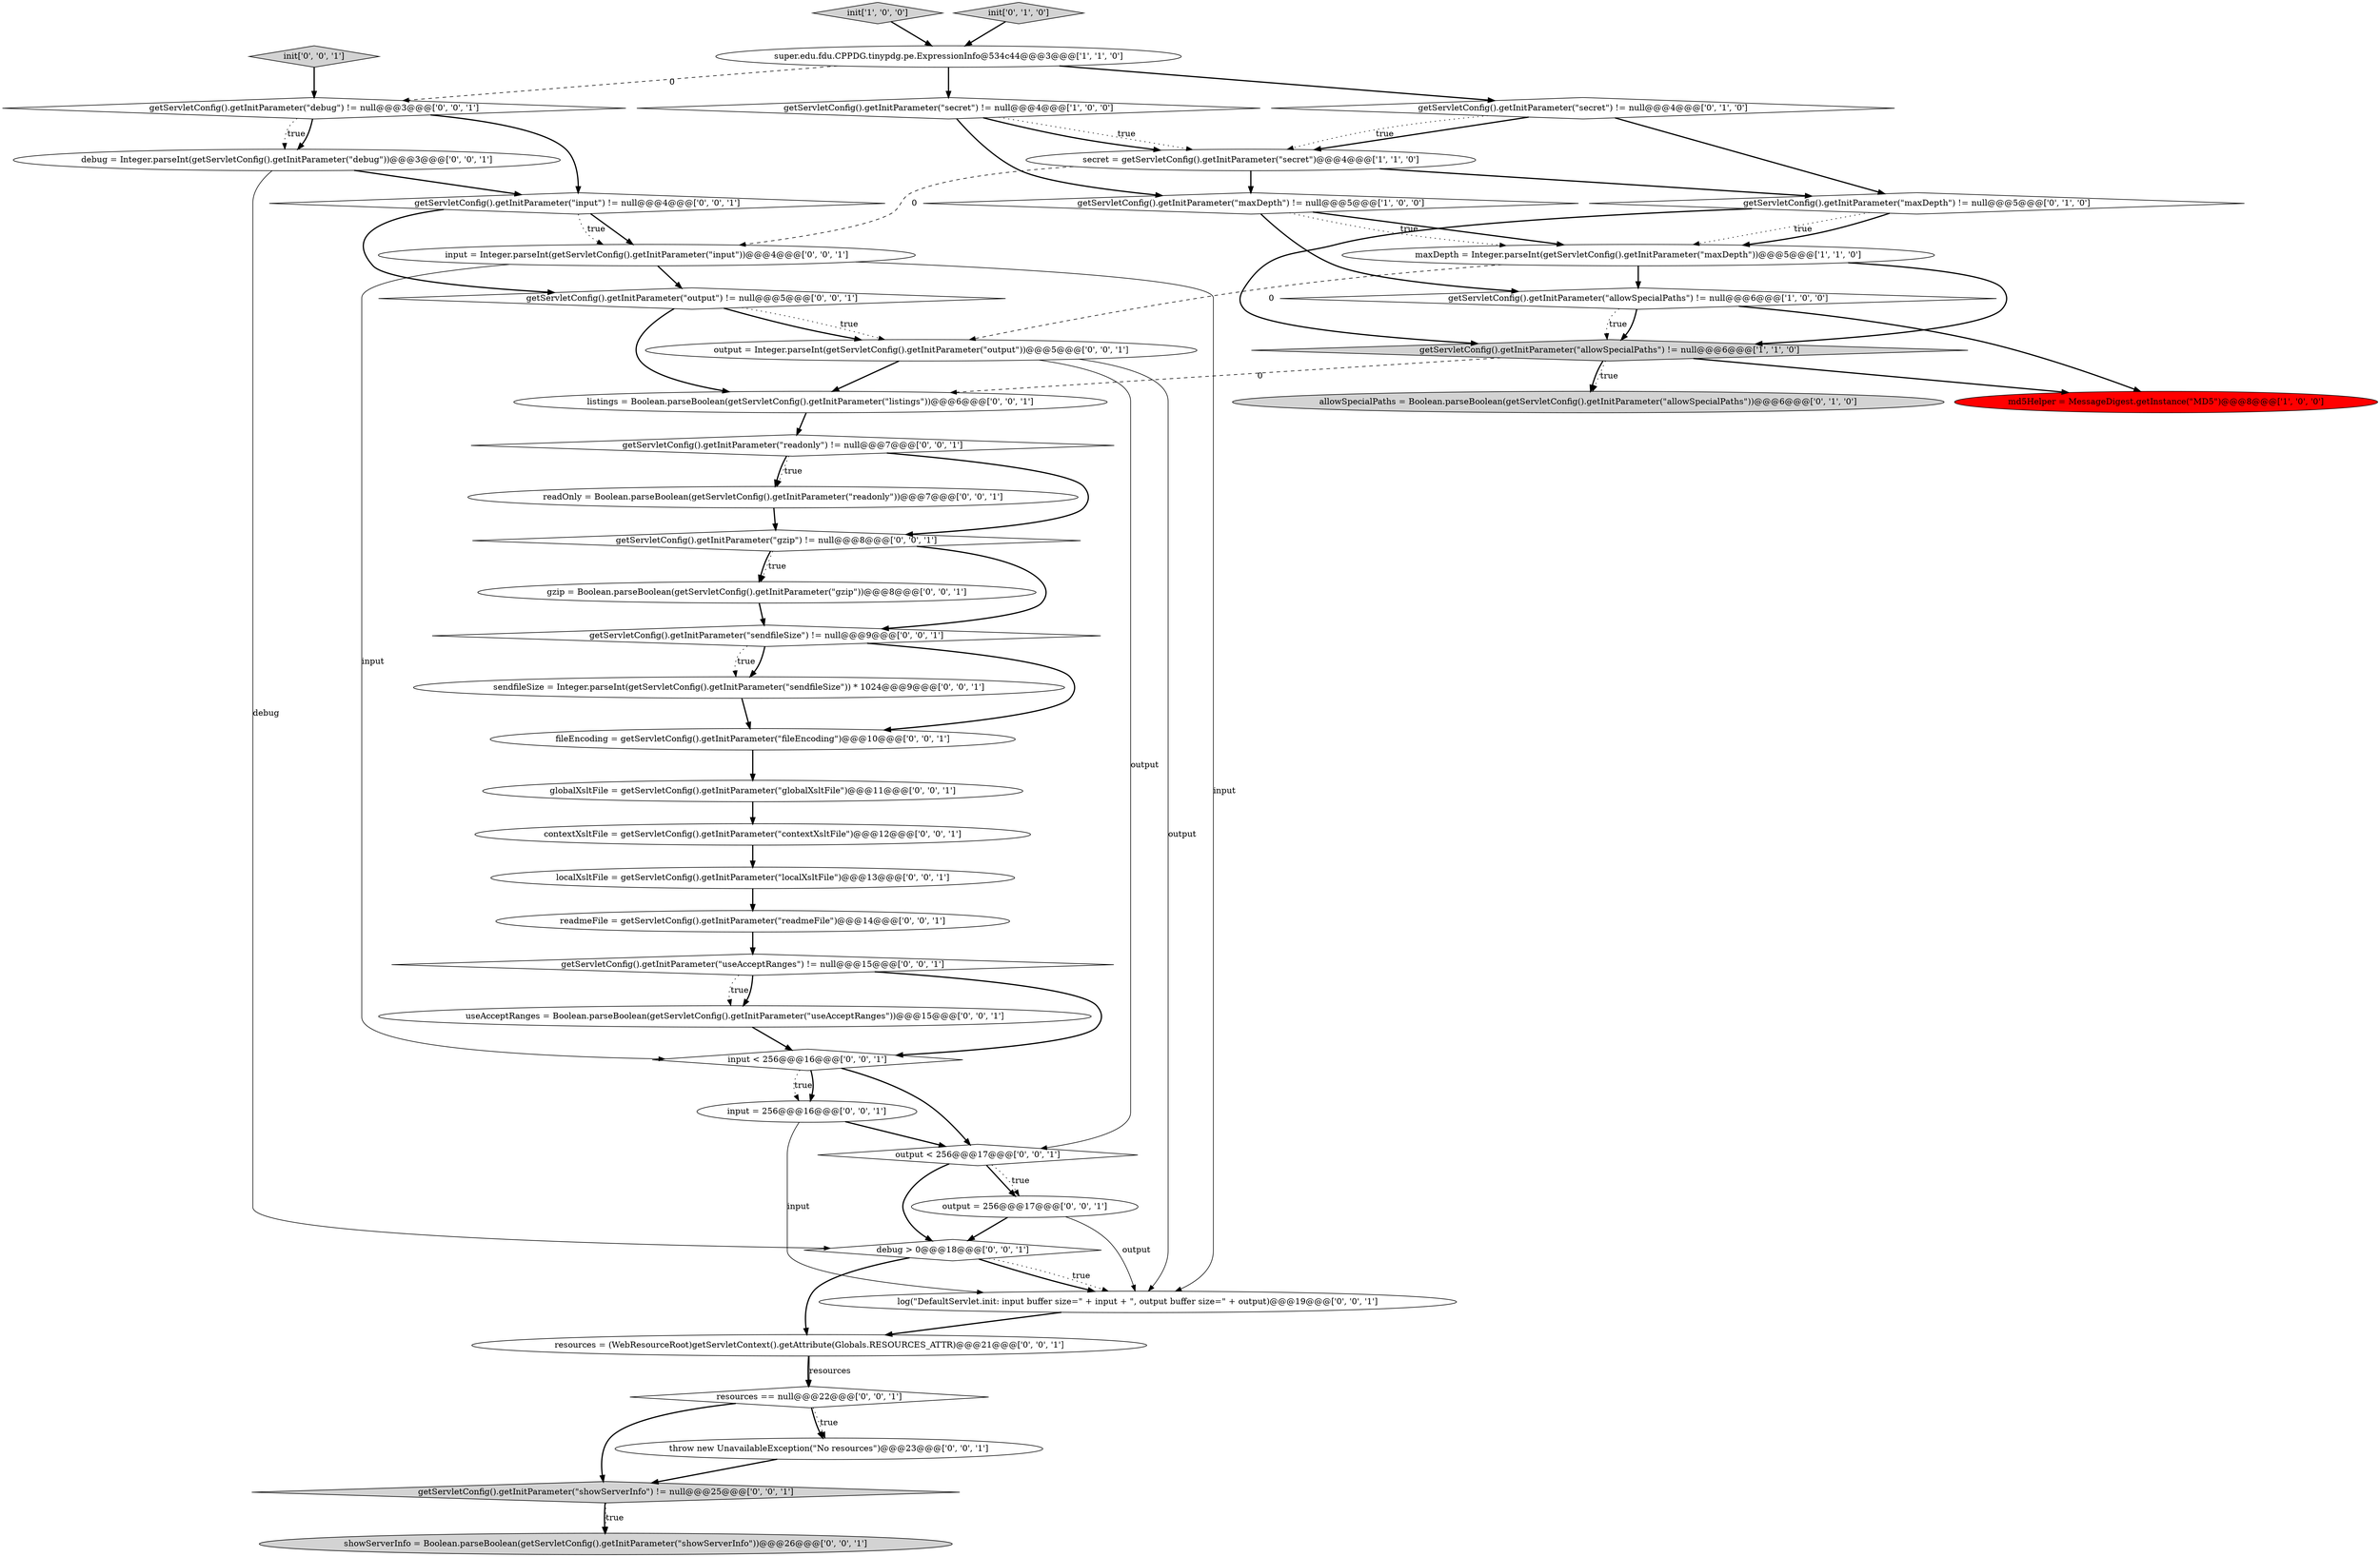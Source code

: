 digraph {
18 [style = filled, label = "getServletConfig().getInitParameter(\"readonly\") != null@@@7@@@['0', '0', '1']", fillcolor = white, shape = diamond image = "AAA0AAABBB3BBB"];
41 [style = filled, label = "input = Integer.parseInt(getServletConfig().getInitParameter(\"input\"))@@@4@@@['0', '0', '1']", fillcolor = white, shape = ellipse image = "AAA0AAABBB3BBB"];
43 [style = filled, label = "getServletConfig().getInitParameter(\"showServerInfo\") != null@@@25@@@['0', '0', '1']", fillcolor = lightgray, shape = diamond image = "AAA0AAABBB3BBB"];
24 [style = filled, label = "localXsltFile = getServletConfig().getInitParameter(\"localXsltFile\")@@@13@@@['0', '0', '1']", fillcolor = white, shape = ellipse image = "AAA0AAABBB3BBB"];
40 [style = filled, label = "showServerInfo = Boolean.parseBoolean(getServletConfig().getInitParameter(\"showServerInfo\"))@@@26@@@['0', '0', '1']", fillcolor = lightgray, shape = ellipse image = "AAA0AAABBB3BBB"];
21 [style = filled, label = "output = 256@@@17@@@['0', '0', '1']", fillcolor = white, shape = ellipse image = "AAA0AAABBB3BBB"];
13 [style = filled, label = "readOnly = Boolean.parseBoolean(getServletConfig().getInitParameter(\"readonly\"))@@@7@@@['0', '0', '1']", fillcolor = white, shape = ellipse image = "AAA0AAABBB3BBB"];
31 [style = filled, label = "gzip = Boolean.parseBoolean(getServletConfig().getInitParameter(\"gzip\"))@@@8@@@['0', '0', '1']", fillcolor = white, shape = ellipse image = "AAA0AAABBB3BBB"];
39 [style = filled, label = "resources = (WebResourceRoot)getServletContext().getAttribute(Globals.RESOURCES_ATTR)@@@21@@@['0', '0', '1']", fillcolor = white, shape = ellipse image = "AAA0AAABBB3BBB"];
16 [style = filled, label = "useAcceptRanges = Boolean.parseBoolean(getServletConfig().getInitParameter(\"useAcceptRanges\"))@@@15@@@['0', '0', '1']", fillcolor = white, shape = ellipse image = "AAA0AAABBB3BBB"];
25 [style = filled, label = "debug > 0@@@18@@@['0', '0', '1']", fillcolor = white, shape = diamond image = "AAA0AAABBB3BBB"];
20 [style = filled, label = "getServletConfig().getInitParameter(\"output\") != null@@@5@@@['0', '0', '1']", fillcolor = white, shape = diamond image = "AAA0AAABBB3BBB"];
11 [style = filled, label = "allowSpecialPaths = Boolean.parseBoolean(getServletConfig().getInitParameter(\"allowSpecialPaths\"))@@@6@@@['0', '1', '0']", fillcolor = lightgray, shape = ellipse image = "AAA0AAABBB2BBB"];
14 [style = filled, label = "sendfileSize = Integer.parseInt(getServletConfig().getInitParameter(\"sendfileSize\")) * 1024@@@9@@@['0', '0', '1']", fillcolor = white, shape = ellipse image = "AAA0AAABBB3BBB"];
22 [style = filled, label = "log(\"DefaultServlet.init: input buffer size=\" + input + \", output buffer size=\" + output)@@@19@@@['0', '0', '1']", fillcolor = white, shape = ellipse image = "AAA0AAABBB3BBB"];
17 [style = filled, label = "input = 256@@@16@@@['0', '0', '1']", fillcolor = white, shape = ellipse image = "AAA0AAABBB3BBB"];
9 [style = filled, label = "getServletConfig().getInitParameter(\"secret\") != null@@@4@@@['0', '1', '0']", fillcolor = white, shape = diamond image = "AAA0AAABBB2BBB"];
35 [style = filled, label = "output = Integer.parseInt(getServletConfig().getInitParameter(\"output\"))@@@5@@@['0', '0', '1']", fillcolor = white, shape = ellipse image = "AAA0AAABBB3BBB"];
3 [style = filled, label = "init['1', '0', '0']", fillcolor = lightgray, shape = diamond image = "AAA0AAABBB1BBB"];
28 [style = filled, label = "input < 256@@@16@@@['0', '0', '1']", fillcolor = white, shape = diamond image = "AAA0AAABBB3BBB"];
10 [style = filled, label = "getServletConfig().getInitParameter(\"maxDepth\") != null@@@5@@@['0', '1', '0']", fillcolor = white, shape = diamond image = "AAA0AAABBB2BBB"];
34 [style = filled, label = "init['0', '0', '1']", fillcolor = lightgray, shape = diamond image = "AAA0AAABBB3BBB"];
15 [style = filled, label = "getServletConfig().getInitParameter(\"gzip\") != null@@@8@@@['0', '0', '1']", fillcolor = white, shape = diamond image = "AAA0AAABBB3BBB"];
38 [style = filled, label = "getServletConfig().getInitParameter(\"useAcceptRanges\") != null@@@15@@@['0', '0', '1']", fillcolor = white, shape = diamond image = "AAA0AAABBB3BBB"];
44 [style = filled, label = "readmeFile = getServletConfig().getInitParameter(\"readmeFile\")@@@14@@@['0', '0', '1']", fillcolor = white, shape = ellipse image = "AAA0AAABBB3BBB"];
5 [style = filled, label = "secret = getServletConfig().getInitParameter(\"secret\")@@@4@@@['1', '1', '0']", fillcolor = white, shape = ellipse image = "AAA0AAABBB1BBB"];
12 [style = filled, label = "init['0', '1', '0']", fillcolor = lightgray, shape = diamond image = "AAA0AAABBB2BBB"];
1 [style = filled, label = "getServletConfig().getInitParameter(\"allowSpecialPaths\") != null@@@6@@@['1', '0', '0']", fillcolor = white, shape = diamond image = "AAA0AAABBB1BBB"];
23 [style = filled, label = "debug = Integer.parseInt(getServletConfig().getInitParameter(\"debug\"))@@@3@@@['0', '0', '1']", fillcolor = white, shape = ellipse image = "AAA0AAABBB3BBB"];
26 [style = filled, label = "throw new UnavailableException(\"No resources\")@@@23@@@['0', '0', '1']", fillcolor = white, shape = ellipse image = "AAA0AAABBB3BBB"];
2 [style = filled, label = "super.edu.fdu.CPPDG.tinypdg.pe.ExpressionInfo@534c44@@@3@@@['1', '1', '0']", fillcolor = white, shape = ellipse image = "AAA0AAABBB1BBB"];
7 [style = filled, label = "getServletConfig().getInitParameter(\"allowSpecialPaths\") != null@@@6@@@['1', '1', '0']", fillcolor = lightgray, shape = diamond image = "AAA0AAABBB1BBB"];
6 [style = filled, label = "md5Helper = MessageDigest.getInstance(\"MD5\")@@@8@@@['1', '0', '0']", fillcolor = red, shape = ellipse image = "AAA1AAABBB1BBB"];
33 [style = filled, label = "contextXsltFile = getServletConfig().getInitParameter(\"contextXsltFile\")@@@12@@@['0', '0', '1']", fillcolor = white, shape = ellipse image = "AAA0AAABBB3BBB"];
29 [style = filled, label = "resources == null@@@22@@@['0', '0', '1']", fillcolor = white, shape = diamond image = "AAA0AAABBB3BBB"];
36 [style = filled, label = "getServletConfig().getInitParameter(\"input\") != null@@@4@@@['0', '0', '1']", fillcolor = white, shape = diamond image = "AAA0AAABBB3BBB"];
0 [style = filled, label = "getServletConfig().getInitParameter(\"secret\") != null@@@4@@@['1', '0', '0']", fillcolor = white, shape = diamond image = "AAA0AAABBB1BBB"];
30 [style = filled, label = "getServletConfig().getInitParameter(\"debug\") != null@@@3@@@['0', '0', '1']", fillcolor = white, shape = diamond image = "AAA0AAABBB3BBB"];
42 [style = filled, label = "listings = Boolean.parseBoolean(getServletConfig().getInitParameter(\"listings\"))@@@6@@@['0', '0', '1']", fillcolor = white, shape = ellipse image = "AAA0AAABBB3BBB"];
37 [style = filled, label = "fileEncoding = getServletConfig().getInitParameter(\"fileEncoding\")@@@10@@@['0', '0', '1']", fillcolor = white, shape = ellipse image = "AAA0AAABBB3BBB"];
4 [style = filled, label = "getServletConfig().getInitParameter(\"maxDepth\") != null@@@5@@@['1', '0', '0']", fillcolor = white, shape = diamond image = "AAA0AAABBB1BBB"];
19 [style = filled, label = "getServletConfig().getInitParameter(\"sendfileSize\") != null@@@9@@@['0', '0', '1']", fillcolor = white, shape = diamond image = "AAA0AAABBB3BBB"];
8 [style = filled, label = "maxDepth = Integer.parseInt(getServletConfig().getInitParameter(\"maxDepth\"))@@@5@@@['1', '1', '0']", fillcolor = white, shape = ellipse image = "AAA0AAABBB1BBB"];
27 [style = filled, label = "globalXsltFile = getServletConfig().getInitParameter(\"globalXsltFile\")@@@11@@@['0', '0', '1']", fillcolor = white, shape = ellipse image = "AAA0AAABBB3BBB"];
32 [style = filled, label = "output < 256@@@17@@@['0', '0', '1']", fillcolor = white, shape = diamond image = "AAA0AAABBB3BBB"];
10->8 [style = dotted, label="true"];
0->5 [style = dotted, label="true"];
37->27 [style = bold, label=""];
25->22 [style = bold, label=""];
15->31 [style = dotted, label="true"];
8->35 [style = dashed, label="0"];
30->36 [style = bold, label=""];
9->10 [style = bold, label=""];
29->26 [style = dotted, label="true"];
41->20 [style = bold, label=""];
36->20 [style = bold, label=""];
7->42 [style = dashed, label="0"];
35->32 [style = solid, label="output"];
43->40 [style = bold, label=""];
8->1 [style = bold, label=""];
12->2 [style = bold, label=""];
38->16 [style = dotted, label="true"];
17->22 [style = solid, label="input"];
10->8 [style = bold, label=""];
32->25 [style = bold, label=""];
9->5 [style = bold, label=""];
29->43 [style = bold, label=""];
4->8 [style = bold, label=""];
23->36 [style = bold, label=""];
27->33 [style = bold, label=""];
5->41 [style = dashed, label="0"];
39->29 [style = bold, label=""];
18->13 [style = dotted, label="true"];
14->37 [style = bold, label=""];
5->10 [style = bold, label=""];
7->11 [style = bold, label=""];
36->41 [style = bold, label=""];
38->28 [style = bold, label=""];
18->15 [style = bold, label=""];
24->44 [style = bold, label=""];
26->43 [style = bold, label=""];
2->9 [style = bold, label=""];
21->25 [style = bold, label=""];
28->17 [style = dotted, label="true"];
2->30 [style = dashed, label="0"];
10->7 [style = bold, label=""];
44->38 [style = bold, label=""];
19->37 [style = bold, label=""];
29->26 [style = bold, label=""];
3->2 [style = bold, label=""];
15->31 [style = bold, label=""];
41->28 [style = solid, label="input"];
7->6 [style = bold, label=""];
30->23 [style = dotted, label="true"];
13->15 [style = bold, label=""];
39->29 [style = solid, label="resources"];
20->35 [style = dotted, label="true"];
25->39 [style = bold, label=""];
35->42 [style = bold, label=""];
38->16 [style = bold, label=""];
35->22 [style = solid, label="output"];
15->19 [style = bold, label=""];
1->7 [style = bold, label=""];
28->32 [style = bold, label=""];
2->0 [style = bold, label=""];
1->6 [style = bold, label=""];
19->14 [style = bold, label=""];
7->11 [style = dotted, label="true"];
33->24 [style = bold, label=""];
5->4 [style = bold, label=""];
21->22 [style = solid, label="output"];
20->42 [style = bold, label=""];
28->17 [style = bold, label=""];
22->39 [style = bold, label=""];
43->40 [style = dotted, label="true"];
4->1 [style = bold, label=""];
31->19 [style = bold, label=""];
0->5 [style = bold, label=""];
9->5 [style = dotted, label="true"];
36->41 [style = dotted, label="true"];
19->14 [style = dotted, label="true"];
42->18 [style = bold, label=""];
32->21 [style = bold, label=""];
32->21 [style = dotted, label="true"];
41->22 [style = solid, label="input"];
30->23 [style = bold, label=""];
4->8 [style = dotted, label="true"];
23->25 [style = solid, label="debug"];
17->32 [style = bold, label=""];
34->30 [style = bold, label=""];
8->7 [style = bold, label=""];
1->7 [style = dotted, label="true"];
16->28 [style = bold, label=""];
0->4 [style = bold, label=""];
18->13 [style = bold, label=""];
25->22 [style = dotted, label="true"];
20->35 [style = bold, label=""];
}

